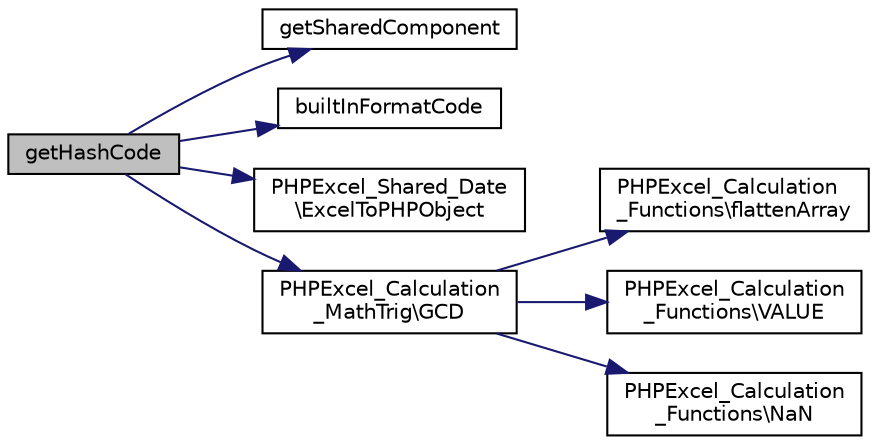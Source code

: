 digraph "getHashCode"
{
  edge [fontname="Helvetica",fontsize="10",labelfontname="Helvetica",labelfontsize="10"];
  node [fontname="Helvetica",fontsize="10",shape=record];
  rankdir="LR";
  Node31 [label="getHashCode",height=0.2,width=0.4,color="black", fillcolor="grey75", style="filled", fontcolor="black"];
  Node31 -> Node32 [color="midnightblue",fontsize="10",style="solid",fontname="Helvetica"];
  Node32 [label="getSharedComponent",height=0.2,width=0.4,color="black", fillcolor="white", style="filled",URL="$class_p_h_p_excel___style___number_format.html#a49e6e514d1dce7982e6864942bcb1f5d"];
  Node31 -> Node33 [color="midnightblue",fontsize="10",style="solid",fontname="Helvetica"];
  Node33 [label="builtInFormatCode",height=0.2,width=0.4,color="black", fillcolor="white", style="filled",URL="$class_p_h_p_excel___style___number_format.html#a74f1b490c3c15860dd30d4b8fb2e06b6"];
  Node31 -> Node34 [color="midnightblue",fontsize="10",style="solid",fontname="Helvetica"];
  Node34 [label="PHPExcel_Shared_Date\l\\ExcelToPHPObject",height=0.2,width=0.4,color="black", fillcolor="white", style="filled",URL="$class_p_h_p_excel___shared___date.html#add55323c5d87e387d92dd84873cd1995"];
  Node31 -> Node35 [color="midnightblue",fontsize="10",style="solid",fontname="Helvetica"];
  Node35 [label="PHPExcel_Calculation\l_MathTrig\\GCD",height=0.2,width=0.4,color="black", fillcolor="white", style="filled",URL="$class_p_h_p_excel___calculation___math_trig.html#a7c5e193ed8cc01479a5293b338c7d181"];
  Node35 -> Node36 [color="midnightblue",fontsize="10",style="solid",fontname="Helvetica"];
  Node36 [label="PHPExcel_Calculation\l_Functions\\flattenArray",height=0.2,width=0.4,color="black", fillcolor="white", style="filled",URL="$class_p_h_p_excel___calculation___functions.html#a727bb3f815b719448bf2e7fd464c4542"];
  Node35 -> Node37 [color="midnightblue",fontsize="10",style="solid",fontname="Helvetica"];
  Node37 [label="PHPExcel_Calculation\l_Functions\\VALUE",height=0.2,width=0.4,color="black", fillcolor="white", style="filled",URL="$class_p_h_p_excel___calculation___functions.html#a2cc495b625ec296fd11527f968a37698"];
  Node35 -> Node38 [color="midnightblue",fontsize="10",style="solid",fontname="Helvetica"];
  Node38 [label="PHPExcel_Calculation\l_Functions\\NaN",height=0.2,width=0.4,color="black", fillcolor="white", style="filled",URL="$class_p_h_p_excel___calculation___functions.html#ad35ef66aa71a12a3f978b34c0e595a89"];
}
